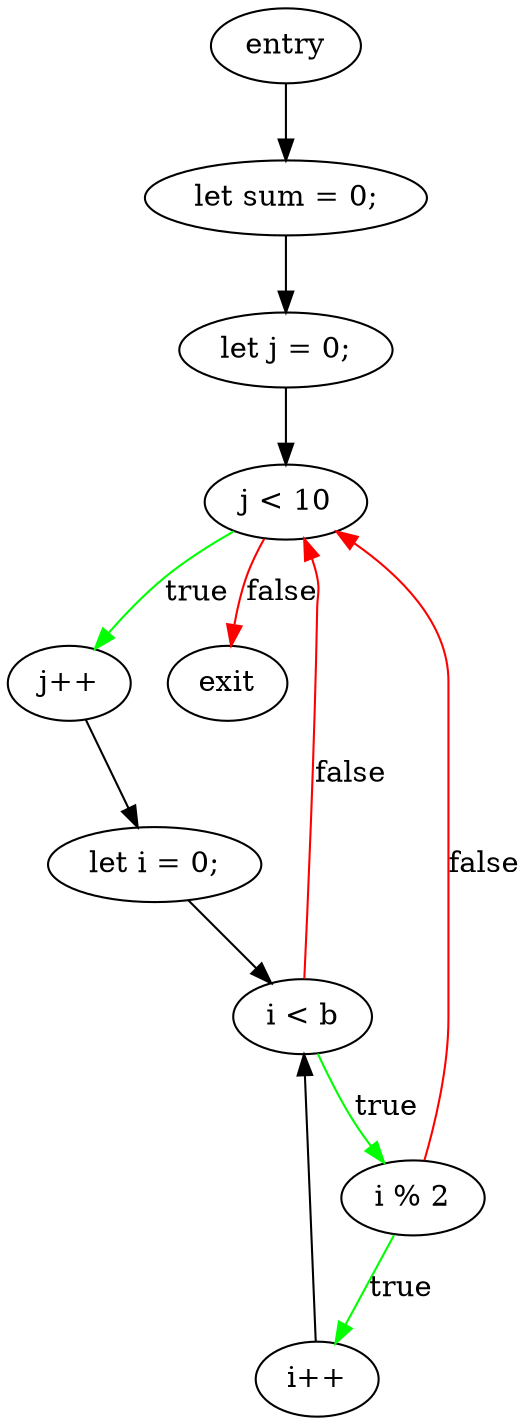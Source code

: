 digraph control_flow_graph {
n0 [label="entry", style="rounded"]
n1 [label="let sum = 0;"]
n2 [label="let j = 0;"]
n3 [label="j < 10"]
n4 [label="j++"]
n5 [label="let i = 0;"]
n6 [label="i < b"]
n7 [label="i % 2"]
n8 [label="i++"]
n9 [label="exit", style="rounded"]
n0 -> n1 []
n1 -> n2 []
n2 -> n3 []
n3 -> n4 [color="green", label="true"]
n3 -> n9 [color="red", label="false"]
n4 -> n5 []
n5 -> n6 []
n6 -> n7 [color="green", label="true"]
n6 -> n3 [color="red", label="false"]
n7 -> n8 [color="green", label="true"]
n7 -> n3 [color="red", label="false"]
n8 -> n6 []
}